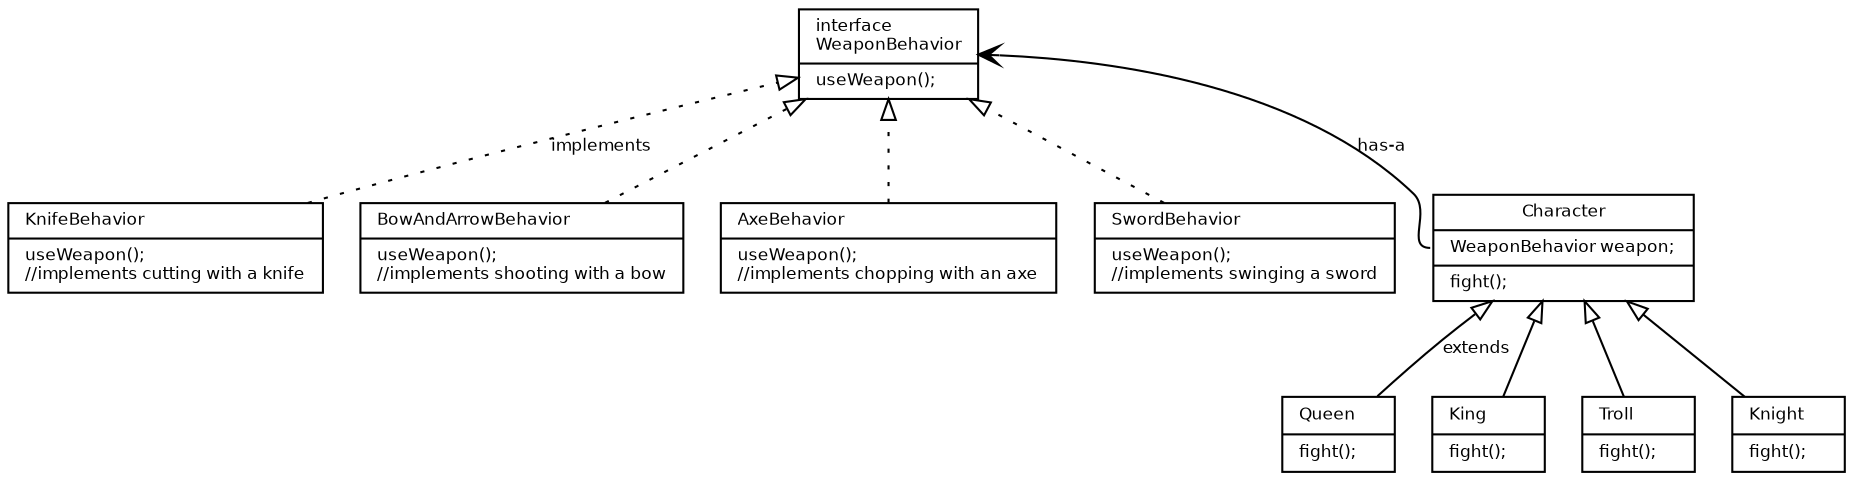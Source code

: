 digraph Game{
    node [fontname = "Bitstream Vera Sans", fontsize = 8, shape = "record"]
    
    rankdir="BT"

    WeaponBehavior[label = "{interface\lWeaponBehavior\l| useWeapon();\l}"]
    KnifeBehavior[label = "{KnifeBehavior\l| useWeapon();\l//implements cutting with a knife}"]
    BowAndArrowBehavior[label = "{BowAndArrowBehavior\l| useWeapon();\l//implements shooting with a bow}"]
    AxeBehavior[label = "{AxeBehavior\l| useWeapon();\l//implements chopping with an axe}"]
    SwordBehavior[label = "{SwordBehavior\l| useWeapon();\l//implements swinging a sword}"]

    Character[label = "{Character|<ref>WeaponBehavior weapon;\l| fight();\l}"]
    Queen[label = "{Queen\l| fight();\l}"]
    King[label = "{King\l| fight();\l}"]
    Troll[label = "{Troll\l| fight();\l}"]
    Knight[label = "{Knight\l| fight();\l}"]
    

    edge [fontname = "Bitstream Vera Sans",fontsize = 8,arrowhead=empty]
    Queen->Character[label="extends"]
    King->Character
    Troll->Character
    Knight->Character

    edge[style=dotted]
    KnifeBehavior->WeaponBehavior[label="implements"]
    BowAndArrowBehavior->WeaponBehavior
    AxeBehavior->WeaponBehavior
    SwordBehavior->WeaponBehavior

    edge[arrowhead=open,style=normal]
    
    Character:ref->WeaponBehavior[label="has-a"]

    //setWeapon() will go into Character class

   
}